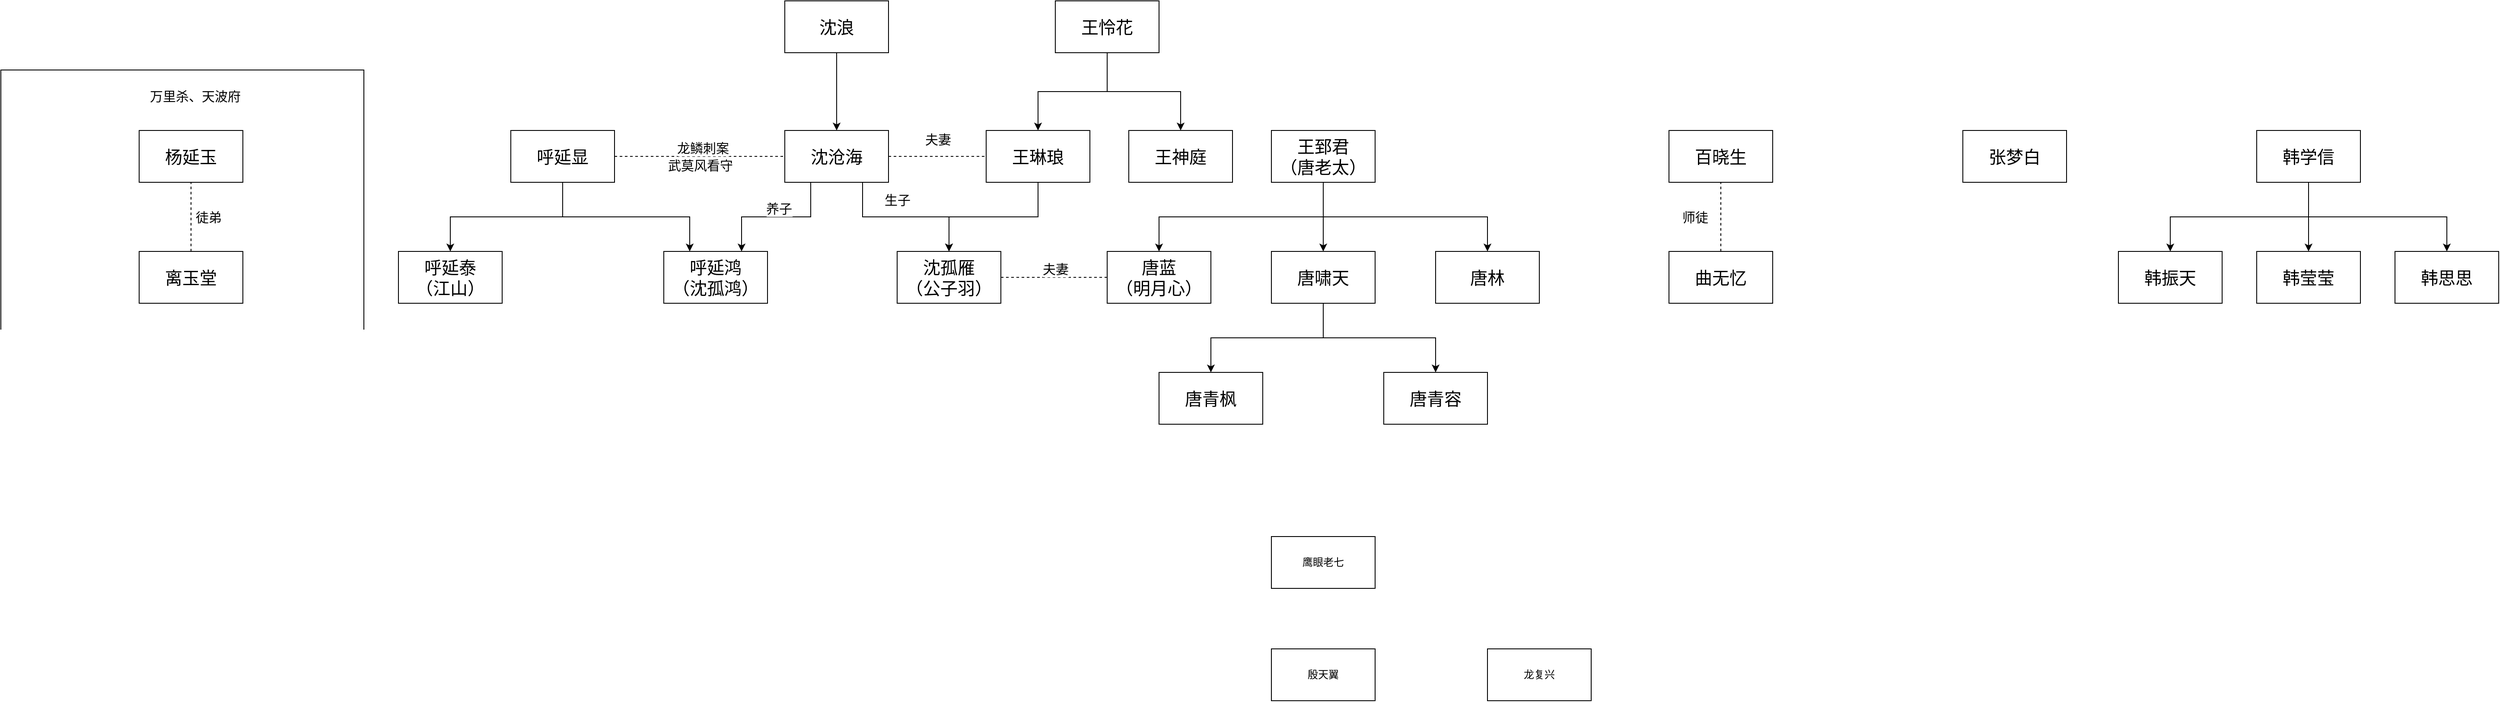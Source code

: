 <mxfile version="12.3.3" type="github" pages="1">
  <diagram id="LLXgX8Lwfhktw0jxNgKq" name="第 1 页">
    <mxGraphModel dx="1822" dy="769" grid="1" gridSize="10" guides="1" tooltips="1" connect="1" arrows="1" fold="1" page="0" pageScale="1" pageWidth="1169" pageHeight="827" math="0" shadow="0">
      <root>
        <mxCell id="0"/>
        <mxCell id="1" parent="0"/>
        <mxCell id="MlfYq8WReEL75zz9TSRM-6" value="" style="rounded=0;whiteSpace=wrap;html=1;" parent="1" vertex="1">
          <mxGeometry x="-220" y="200" width="420" height="320" as="geometry"/>
        </mxCell>
        <mxCell id="bSM1QeH2-7cTWB_Kbm0b-5" value="" style="edgeStyle=orthogonalEdgeStyle;rounded=0;orthogonalLoop=1;jettySize=auto;html=1;" parent="1" source="bSM1QeH2-7cTWB_Kbm0b-1" target="bSM1QeH2-7cTWB_Kbm0b-4" edge="1">
          <mxGeometry relative="1" as="geometry"/>
        </mxCell>
        <mxCell id="bSM1QeH2-7cTWB_Kbm0b-1" value="&lt;font style=&quot;font-size: 20px&quot;&gt;沈浪&lt;/font&gt;" style="rounded=0;whiteSpace=wrap;html=1;" parent="1" vertex="1">
          <mxGeometry x="687" y="120" width="120" height="60" as="geometry"/>
        </mxCell>
        <mxCell id="bSM1QeH2-7cTWB_Kbm0b-11" value="" style="edgeStyle=orthogonalEdgeStyle;rounded=0;orthogonalLoop=1;jettySize=auto;html=1;exitX=0.75;exitY=1;exitDx=0;exitDy=0;" parent="1" source="bSM1QeH2-7cTWB_Kbm0b-4" target="bSM1QeH2-7cTWB_Kbm0b-10" edge="1">
          <mxGeometry relative="1" as="geometry"/>
        </mxCell>
        <mxCell id="bSM1QeH2-7cTWB_Kbm0b-15" value="&lt;font style=&quot;font-size: 15px&quot;&gt;生子&lt;/font&gt;" style="text;html=1;resizable=0;points=[];align=center;verticalAlign=middle;labelBackgroundColor=#ffffff;" parent="bSM1QeH2-7cTWB_Kbm0b-11" vertex="1" connectable="0">
          <mxGeometry x="-0.156" y="-1" relative="1" as="geometry">
            <mxPoint x="4" y="-21" as="offset"/>
          </mxGeometry>
        </mxCell>
        <mxCell id="bSM1QeH2-7cTWB_Kbm0b-14" value="" style="edgeStyle=orthogonalEdgeStyle;rounded=0;orthogonalLoop=1;jettySize=auto;html=1;exitX=0.25;exitY=1;exitDx=0;exitDy=0;entryX=0.75;entryY=0;entryDx=0;entryDy=0;" parent="1" source="bSM1QeH2-7cTWB_Kbm0b-4" target="bSM1QeH2-7cTWB_Kbm0b-13" edge="1">
          <mxGeometry relative="1" as="geometry"/>
        </mxCell>
        <mxCell id="bSM1QeH2-7cTWB_Kbm0b-16" value="&lt;font style=&quot;font-size: 15px&quot;&gt;养子&lt;/font&gt;" style="text;html=1;resizable=0;points=[];align=center;verticalAlign=middle;labelBackgroundColor=#ffffff;" parent="bSM1QeH2-7cTWB_Kbm0b-14" vertex="1" connectable="0">
          <mxGeometry x="-0.579" y="-21" relative="1" as="geometry">
            <mxPoint x="-16" y="-4" as="offset"/>
          </mxGeometry>
        </mxCell>
        <mxCell id="bSM1QeH2-7cTWB_Kbm0b-4" value="&lt;font style=&quot;font-size: 20px&quot;&gt;沈沧海&lt;/font&gt;" style="rounded=0;whiteSpace=wrap;html=1;" parent="1" vertex="1">
          <mxGeometry x="687" y="270" width="120" height="60" as="geometry"/>
        </mxCell>
        <mxCell id="bSM1QeH2-7cTWB_Kbm0b-13" value="&lt;div style=&quot;font-size: 20px&quot;&gt;&lt;font style=&quot;font-size: 20px&quot;&gt;呼延鸿&lt;/font&gt;&lt;/div&gt;&lt;div style=&quot;font-size: 20px&quot;&gt;&lt;font style=&quot;font-size: 20px&quot;&gt;（沈孤鸿）&lt;/font&gt;&lt;/div&gt;" style="rounded=0;whiteSpace=wrap;html=1;" parent="1" vertex="1">
          <mxGeometry x="547" y="410" width="120" height="60" as="geometry"/>
        </mxCell>
        <mxCell id="bSM1QeH2-7cTWB_Kbm0b-10" value="&lt;div&gt;&lt;font style=&quot;font-size: 20px&quot;&gt;沈孤雁&lt;/font&gt;&lt;/div&gt;&lt;div&gt;&lt;font style=&quot;font-size: 20px&quot;&gt;（公子羽）&lt;br&gt;&lt;/font&gt;&lt;/div&gt;" style="rounded=0;whiteSpace=wrap;html=1;" parent="1" vertex="1">
          <mxGeometry x="817" y="410" width="120" height="60" as="geometry"/>
        </mxCell>
        <mxCell id="45eqlcjFi_btQKpBo4QL-4" style="edgeStyle=orthogonalEdgeStyle;rounded=0;orthogonalLoop=1;jettySize=auto;html=1;exitX=0.5;exitY=1;exitDx=0;exitDy=0;entryX=0.5;entryY=0;entryDx=0;entryDy=0;" edge="1" parent="1" source="bSM1QeH2-7cTWB_Kbm0b-7" target="45eqlcjFi_btQKpBo4QL-1">
          <mxGeometry relative="1" as="geometry"/>
        </mxCell>
        <mxCell id="45eqlcjFi_btQKpBo4QL-8" style="edgeStyle=orthogonalEdgeStyle;rounded=0;orthogonalLoop=1;jettySize=auto;html=1;exitX=0.5;exitY=1;exitDx=0;exitDy=0;" edge="1" parent="1" source="bSM1QeH2-7cTWB_Kbm0b-7" target="45eqlcjFi_btQKpBo4QL-7">
          <mxGeometry relative="1" as="geometry"/>
        </mxCell>
        <mxCell id="bSM1QeH2-7cTWB_Kbm0b-7" value="&lt;font style=&quot;font-size: 20px&quot;&gt;王怜花&lt;/font&gt;" style="rounded=0;whiteSpace=wrap;html=1;" parent="1" vertex="1">
          <mxGeometry x="1000" y="120" width="120" height="60" as="geometry"/>
        </mxCell>
        <mxCell id="e-VzyIsWQ0Jc4iS6yCOB-6" style="edgeStyle=orthogonalEdgeStyle;rounded=0;orthogonalLoop=1;jettySize=auto;html=1;exitX=0.5;exitY=1;exitDx=0;exitDy=0;entryX=0.25;entryY=0;entryDx=0;entryDy=0;" parent="1" source="bSM1QeH2-7cTWB_Kbm0b-17" target="bSM1QeH2-7cTWB_Kbm0b-13" edge="1">
          <mxGeometry relative="1" as="geometry"/>
        </mxCell>
        <mxCell id="e-VzyIsWQ0Jc4iS6yCOB-8" style="edgeStyle=orthogonalEdgeStyle;rounded=0;orthogonalLoop=1;jettySize=auto;html=1;exitX=0.5;exitY=1;exitDx=0;exitDy=0;" parent="1" source="bSM1QeH2-7cTWB_Kbm0b-17" target="bSM1QeH2-7cTWB_Kbm0b-21" edge="1">
          <mxGeometry relative="1" as="geometry"/>
        </mxCell>
        <mxCell id="bSM1QeH2-7cTWB_Kbm0b-17" value="&lt;font style=&quot;font-size: 20px&quot;&gt;呼延显&lt;/font&gt;" style="rounded=0;whiteSpace=wrap;html=1;" parent="1" vertex="1">
          <mxGeometry x="370" y="270" width="120" height="60" as="geometry"/>
        </mxCell>
        <mxCell id="bSM1QeH2-7cTWB_Kbm0b-21" value="&lt;div style=&quot;font-size: 20px&quot;&gt;&lt;font style=&quot;font-size: 20px&quot;&gt;呼延泰&lt;/font&gt;&lt;/div&gt;&lt;div style=&quot;font-size: 20px&quot;&gt;&lt;font style=&quot;font-size: 20px&quot;&gt;（江山）&lt;br&gt;&lt;/font&gt;&lt;/div&gt;" style="rounded=0;whiteSpace=wrap;html=1;" parent="1" vertex="1">
          <mxGeometry x="240" y="410" width="120" height="60" as="geometry"/>
        </mxCell>
        <mxCell id="bSM1QeH2-7cTWB_Kbm0b-37" value="&lt;div style=&quot;font-size: 20px&quot;&gt;&lt;font style=&quot;font-size: 20px&quot;&gt;唐蓝&lt;/font&gt;&lt;/div&gt;&lt;div style=&quot;font-size: 20px&quot;&gt;&lt;font style=&quot;font-size: 20px&quot;&gt;（明月心）&lt;/font&gt;&lt;/div&gt;" style="rounded=0;whiteSpace=wrap;html=1;fontSize=15;" parent="1" vertex="1">
          <mxGeometry x="1060" y="410" width="120" height="60" as="geometry"/>
        </mxCell>
        <mxCell id="bSM1QeH2-7cTWB_Kbm0b-38" value="" style="endArrow=none;dashed=1;html=1;fontSize=15;entryX=0;entryY=0.5;entryDx=0;entryDy=0;exitX=1;exitY=0.5;exitDx=0;exitDy=0;" parent="1" source="bSM1QeH2-7cTWB_Kbm0b-10" target="bSM1QeH2-7cTWB_Kbm0b-37" edge="1">
          <mxGeometry width="50" height="50" relative="1" as="geometry">
            <mxPoint x="960" y="410" as="sourcePoint"/>
            <mxPoint x="1010" y="360" as="targetPoint"/>
          </mxGeometry>
        </mxCell>
        <mxCell id="bSM1QeH2-7cTWB_Kbm0b-39" value="夫妻" style="text;html=1;resizable=0;points=[];align=center;verticalAlign=middle;labelBackgroundColor=#ffffff;fontSize=15;" parent="bSM1QeH2-7cTWB_Kbm0b-38" vertex="1" connectable="0">
          <mxGeometry x="0.431" relative="1" as="geometry">
            <mxPoint x="-25" y="-10" as="offset"/>
          </mxGeometry>
        </mxCell>
        <mxCell id="31wNG8KNUrYjCj7yrNU9-1" value="&lt;font style=&quot;font-size: 20px&quot;&gt;唐林&lt;/font&gt;" style="rounded=0;whiteSpace=wrap;html=1;fontSize=15;" parent="1" vertex="1">
          <mxGeometry x="1440" y="410" width="120" height="60" as="geometry"/>
        </mxCell>
        <mxCell id="31wNG8KNUrYjCj7yrNU9-2" value="" style="endArrow=none;dashed=1;html=1;fontSize=15;entryX=0;entryY=0.5;entryDx=0;entryDy=0;exitX=1;exitY=0.5;exitDx=0;exitDy=0;" parent="1" source="bSM1QeH2-7cTWB_Kbm0b-17" target="bSM1QeH2-7cTWB_Kbm0b-4" edge="1">
          <mxGeometry width="50" height="50" relative="1" as="geometry">
            <mxPoint x="490" y="280" as="sourcePoint"/>
            <mxPoint x="540" y="230" as="targetPoint"/>
          </mxGeometry>
        </mxCell>
        <mxCell id="31wNG8KNUrYjCj7yrNU9-3" value="龙鳞刺案" style="text;html=1;resizable=0;points=[];align=center;verticalAlign=middle;labelBackgroundColor=#ffffff;fontSize=15;" parent="31wNG8KNUrYjCj7yrNU9-2" vertex="1" connectable="0">
          <mxGeometry x="-0.288" y="-1" relative="1" as="geometry">
            <mxPoint x="32" y="-11" as="offset"/>
          </mxGeometry>
        </mxCell>
        <mxCell id="MlfYq8WReEL75zz9TSRM-1" value="&lt;font style=&quot;font-size: 15px&quot;&gt;武莫风看守&lt;/font&gt;" style="text;html=1;align=center;verticalAlign=middle;resizable=0;points=[];;labelBackgroundColor=#ffffff;direction=south;" parent="31wNG8KNUrYjCj7yrNU9-2" vertex="1" connectable="0">
          <mxGeometry x="0.431" y="-4" relative="1" as="geometry">
            <mxPoint x="-42.5" y="6" as="offset"/>
          </mxGeometry>
        </mxCell>
        <mxCell id="e-VzyIsWQ0Jc4iS6yCOB-4" style="edgeStyle=orthogonalEdgeStyle;rounded=0;orthogonalLoop=1;jettySize=auto;html=1;exitX=0.5;exitY=1;exitDx=0;exitDy=0;entryX=0.5;entryY=0;entryDx=0;entryDy=0;" parent="1" source="e-VzyIsWQ0Jc4iS6yCOB-1" target="e-VzyIsWQ0Jc4iS6yCOB-2" edge="1">
          <mxGeometry relative="1" as="geometry"/>
        </mxCell>
        <mxCell id="e-VzyIsWQ0Jc4iS6yCOB-5" style="edgeStyle=orthogonalEdgeStyle;rounded=0;orthogonalLoop=1;jettySize=auto;html=1;exitX=0.5;exitY=1;exitDx=0;exitDy=0;entryX=0.5;entryY=0;entryDx=0;entryDy=0;" parent="1" source="e-VzyIsWQ0Jc4iS6yCOB-1" target="e-VzyIsWQ0Jc4iS6yCOB-3" edge="1">
          <mxGeometry relative="1" as="geometry"/>
        </mxCell>
        <mxCell id="e-VzyIsWQ0Jc4iS6yCOB-1" value="&lt;font style=&quot;font-size: 20px&quot;&gt;唐啸天&lt;/font&gt;" style="rounded=0;whiteSpace=wrap;html=1;" parent="1" vertex="1">
          <mxGeometry x="1250" y="410" width="120" height="60" as="geometry"/>
        </mxCell>
        <mxCell id="e-VzyIsWQ0Jc4iS6yCOB-2" value="&lt;font style=&quot;font-size: 20px&quot;&gt;唐青枫&lt;/font&gt;" style="rounded=0;whiteSpace=wrap;html=1;" parent="1" vertex="1">
          <mxGeometry x="1120" y="550" width="120" height="60" as="geometry"/>
        </mxCell>
        <mxCell id="e-VzyIsWQ0Jc4iS6yCOB-3" value="&lt;font style=&quot;font-size: 20px&quot;&gt;唐青容&lt;/font&gt;" style="rounded=0;whiteSpace=wrap;html=1;" parent="1" vertex="1">
          <mxGeometry x="1380" y="550" width="120" height="60" as="geometry"/>
        </mxCell>
        <mxCell id="e-VzyIsWQ0Jc4iS6yCOB-9" value="&lt;font style=&quot;font-size: 20px&quot;&gt;百晓生&lt;/font&gt;" style="rounded=0;whiteSpace=wrap;html=1;" parent="1" vertex="1">
          <mxGeometry x="1710" y="270" width="120" height="60" as="geometry"/>
        </mxCell>
        <mxCell id="e-VzyIsWQ0Jc4iS6yCOB-11" style="edgeStyle=orthogonalEdgeStyle;rounded=0;orthogonalLoop=1;jettySize=auto;html=1;exitX=0.5;exitY=1;exitDx=0;exitDy=0;entryX=0.5;entryY=0;entryDx=0;entryDy=0;" parent="1" source="e-VzyIsWQ0Jc4iS6yCOB-10" target="e-VzyIsWQ0Jc4iS6yCOB-1" edge="1">
          <mxGeometry relative="1" as="geometry"/>
        </mxCell>
        <mxCell id="e-VzyIsWQ0Jc4iS6yCOB-12" style="edgeStyle=orthogonalEdgeStyle;rounded=0;orthogonalLoop=1;jettySize=auto;html=1;exitX=0.5;exitY=1;exitDx=0;exitDy=0;entryX=0.5;entryY=0;entryDx=0;entryDy=0;" parent="1" source="e-VzyIsWQ0Jc4iS6yCOB-10" target="bSM1QeH2-7cTWB_Kbm0b-37" edge="1">
          <mxGeometry relative="1" as="geometry"/>
        </mxCell>
        <mxCell id="e-VzyIsWQ0Jc4iS6yCOB-13" style="edgeStyle=orthogonalEdgeStyle;rounded=0;orthogonalLoop=1;jettySize=auto;html=1;exitX=0.5;exitY=1;exitDx=0;exitDy=0;entryX=0.5;entryY=0;entryDx=0;entryDy=0;" parent="1" source="e-VzyIsWQ0Jc4iS6yCOB-10" target="31wNG8KNUrYjCj7yrNU9-1" edge="1">
          <mxGeometry relative="1" as="geometry"/>
        </mxCell>
        <mxCell id="e-VzyIsWQ0Jc4iS6yCOB-10" value="&lt;div&gt;&lt;font style=&quot;font-size: 20px&quot;&gt;王郅君&lt;/font&gt;&lt;/div&gt;&lt;div&gt;&lt;font style=&quot;font-size: 20px&quot;&gt;（唐老太&lt;/font&gt;&lt;font style=&quot;font-size: 20px&quot;&gt;）&lt;/font&gt;&lt;/div&gt;" style="rounded=0;whiteSpace=wrap;html=1;" parent="1" vertex="1">
          <mxGeometry x="1250" y="270" width="120" height="60" as="geometry"/>
        </mxCell>
        <mxCell id="e-VzyIsWQ0Jc4iS6yCOB-14" value="&lt;font style=&quot;font-size: 20px&quot;&gt;曲无忆&lt;/font&gt;" style="rounded=0;whiteSpace=wrap;html=1;" parent="1" vertex="1">
          <mxGeometry x="1710" y="410" width="120" height="60" as="geometry"/>
        </mxCell>
        <mxCell id="e-VzyIsWQ0Jc4iS6yCOB-16" value="" style="endArrow=none;dashed=1;html=1;entryX=0.5;entryY=1;entryDx=0;entryDy=0;exitX=0.5;exitY=0;exitDx=0;exitDy=0;" parent="1" source="e-VzyIsWQ0Jc4iS6yCOB-14" target="e-VzyIsWQ0Jc4iS6yCOB-9" edge="1">
          <mxGeometry width="50" height="50" relative="1" as="geometry">
            <mxPoint x="1840" y="400" as="sourcePoint"/>
            <mxPoint x="1890" y="350" as="targetPoint"/>
          </mxGeometry>
        </mxCell>
        <mxCell id="e-VzyIsWQ0Jc4iS6yCOB-17" value="&lt;font style=&quot;font-size: 15px&quot;&gt;师徒&lt;/font&gt;" style="text;html=1;align=center;verticalAlign=middle;resizable=0;points=[];;labelBackgroundColor=#ffffff;" parent="e-VzyIsWQ0Jc4iS6yCOB-16" vertex="1" connectable="0">
          <mxGeometry x="0.3" relative="1" as="geometry">
            <mxPoint x="-30" y="12" as="offset"/>
          </mxGeometry>
        </mxCell>
        <mxCell id="MlfYq8WReEL75zz9TSRM-2" value="&lt;font style=&quot;font-size: 20px&quot;&gt;杨延玉&lt;/font&gt;" style="rounded=0;whiteSpace=wrap;html=1;" parent="1" vertex="1">
          <mxGeometry x="-60" y="270" width="120" height="60" as="geometry"/>
        </mxCell>
        <mxCell id="MlfYq8WReEL75zz9TSRM-3" value="&lt;font style=&quot;font-size: 20px&quot;&gt;离玉堂&lt;/font&gt;" style="rounded=0;whiteSpace=wrap;html=1;" parent="1" vertex="1">
          <mxGeometry x="-60" y="410" width="120" height="60" as="geometry"/>
        </mxCell>
        <mxCell id="MlfYq8WReEL75zz9TSRM-4" value="" style="endArrow=none;dashed=1;html=1;entryX=0.5;entryY=1;entryDx=0;entryDy=0;exitX=0.5;exitY=0;exitDx=0;exitDy=0;" parent="1" source="MlfYq8WReEL75zz9TSRM-3" target="MlfYq8WReEL75zz9TSRM-2" edge="1">
          <mxGeometry width="50" height="50" relative="1" as="geometry">
            <mxPoint x="-140" y="410" as="sourcePoint"/>
            <mxPoint x="-90" y="360" as="targetPoint"/>
          </mxGeometry>
        </mxCell>
        <mxCell id="MlfYq8WReEL75zz9TSRM-5" value="&lt;font style=&quot;font-size: 15px&quot;&gt;徒弟&lt;/font&gt;" style="text;html=1;align=center;verticalAlign=middle;resizable=0;points=[];;labelBackgroundColor=#ffffff;" parent="MlfYq8WReEL75zz9TSRM-4" vertex="1" connectable="0">
          <mxGeometry x="-0.375" y="-2" relative="1" as="geometry">
            <mxPoint x="18" y="-15" as="offset"/>
          </mxGeometry>
        </mxCell>
        <mxCell id="MlfYq8WReEL75zz9TSRM-7" value="&lt;font style=&quot;font-size: 15px&quot;&gt;万里杀、天波府&lt;/font&gt;" style="text;html=1;strokeColor=none;fillColor=none;align=center;verticalAlign=middle;whiteSpace=wrap;rounded=0;" parent="1" vertex="1">
          <mxGeometry x="-120" y="220" width="250" height="20" as="geometry"/>
        </mxCell>
        <mxCell id="AWKVO5OOn6Dv6wkFxn1M-1" value="鹰眼老七" style="rounded=0;whiteSpace=wrap;html=1;" parent="1" vertex="1">
          <mxGeometry x="1250" y="740" width="120" height="60" as="geometry"/>
        </mxCell>
        <mxCell id="AWKVO5OOn6Dv6wkFxn1M-2" value="&lt;div&gt;殷天翼&lt;/div&gt;" style="rounded=0;whiteSpace=wrap;html=1;" parent="1" vertex="1">
          <mxGeometry x="1250" y="870" width="120" height="60" as="geometry"/>
        </mxCell>
        <mxCell id="AWKVO5OOn6Dv6wkFxn1M-3" value="&lt;font style=&quot;font-size: 20px&quot;&gt;张梦白&lt;/font&gt;" style="rounded=0;whiteSpace=wrap;html=1;" parent="1" vertex="1">
          <mxGeometry x="2050" y="270" width="120" height="60" as="geometry"/>
        </mxCell>
        <mxCell id="AWKVO5OOn6Dv6wkFxn1M-4" value="龙复兴" style="rounded=0;whiteSpace=wrap;html=1;" parent="1" vertex="1">
          <mxGeometry x="1500" y="870" width="120" height="60" as="geometry"/>
        </mxCell>
        <mxCell id="45eqlcjFi_btQKpBo4QL-2" style="edgeStyle=orthogonalEdgeStyle;rounded=0;orthogonalLoop=1;jettySize=auto;html=1;exitX=0.5;exitY=1;exitDx=0;exitDy=0;entryX=0.5;entryY=0;entryDx=0;entryDy=0;" edge="1" parent="1" source="45eqlcjFi_btQKpBo4QL-1" target="bSM1QeH2-7cTWB_Kbm0b-10">
          <mxGeometry relative="1" as="geometry"/>
        </mxCell>
        <mxCell id="45eqlcjFi_btQKpBo4QL-1" value="&lt;font style=&quot;font-size: 20px&quot;&gt;王琳琅&lt;/font&gt;" style="rounded=0;whiteSpace=wrap;html=1;" vertex="1" parent="1">
          <mxGeometry x="920" y="270" width="120" height="60" as="geometry"/>
        </mxCell>
        <mxCell id="45eqlcjFi_btQKpBo4QL-5" value="" style="endArrow=none;dashed=1;html=1;entryX=0;entryY=0.5;entryDx=0;entryDy=0;exitX=1;exitY=0.5;exitDx=0;exitDy=0;" edge="1" parent="1" source="bSM1QeH2-7cTWB_Kbm0b-4" target="45eqlcjFi_btQKpBo4QL-1">
          <mxGeometry width="50" height="50" relative="1" as="geometry">
            <mxPoint x="850" y="270" as="sourcePoint"/>
            <mxPoint x="900" y="220" as="targetPoint"/>
          </mxGeometry>
        </mxCell>
        <mxCell id="45eqlcjFi_btQKpBo4QL-6" value="&lt;font style=&quot;font-size: 15px&quot;&gt;夫妻&lt;/font&gt;" style="text;html=1;align=center;verticalAlign=middle;resizable=0;points=[];;labelBackgroundColor=#ffffff;" vertex="1" connectable="0" parent="45eqlcjFi_btQKpBo4QL-5">
          <mxGeometry x="0.327" y="-1" relative="1" as="geometry">
            <mxPoint x="-18.5" y="-21" as="offset"/>
          </mxGeometry>
        </mxCell>
        <mxCell id="45eqlcjFi_btQKpBo4QL-7" value="&lt;font style=&quot;font-size: 20px&quot;&gt;王神庭&lt;/font&gt;" style="rounded=0;whiteSpace=wrap;html=1;" vertex="1" parent="1">
          <mxGeometry x="1085" y="270" width="120" height="60" as="geometry"/>
        </mxCell>
        <mxCell id="45eqlcjFi_btQKpBo4QL-13" style="edgeStyle=orthogonalEdgeStyle;rounded=0;orthogonalLoop=1;jettySize=auto;html=1;exitX=0.5;exitY=1;exitDx=0;exitDy=0;entryX=0.5;entryY=0;entryDx=0;entryDy=0;" edge="1" parent="1" source="45eqlcjFi_btQKpBo4QL-9" target="45eqlcjFi_btQKpBo4QL-10">
          <mxGeometry relative="1" as="geometry"/>
        </mxCell>
        <mxCell id="45eqlcjFi_btQKpBo4QL-14" style="edgeStyle=orthogonalEdgeStyle;rounded=0;orthogonalLoop=1;jettySize=auto;html=1;exitX=0.5;exitY=1;exitDx=0;exitDy=0;entryX=0.5;entryY=0;entryDx=0;entryDy=0;" edge="1" parent="1" source="45eqlcjFi_btQKpBo4QL-9" target="45eqlcjFi_btQKpBo4QL-11">
          <mxGeometry relative="1" as="geometry"/>
        </mxCell>
        <mxCell id="45eqlcjFi_btQKpBo4QL-15" style="edgeStyle=orthogonalEdgeStyle;rounded=0;orthogonalLoop=1;jettySize=auto;html=1;exitX=0.5;exitY=1;exitDx=0;exitDy=0;entryX=0.5;entryY=0;entryDx=0;entryDy=0;" edge="1" parent="1" source="45eqlcjFi_btQKpBo4QL-9" target="45eqlcjFi_btQKpBo4QL-12">
          <mxGeometry relative="1" as="geometry"/>
        </mxCell>
        <mxCell id="45eqlcjFi_btQKpBo4QL-9" value="&lt;font style=&quot;font-size: 20px&quot;&gt;韩学信&lt;/font&gt;" style="rounded=0;whiteSpace=wrap;html=1;" vertex="1" parent="1">
          <mxGeometry x="2390" y="270" width="120" height="60" as="geometry"/>
        </mxCell>
        <mxCell id="45eqlcjFi_btQKpBo4QL-10" value="&lt;font style=&quot;font-size: 20px&quot;&gt;韩莹莹&lt;/font&gt;" style="rounded=0;whiteSpace=wrap;html=1;" vertex="1" parent="1">
          <mxGeometry x="2390" y="410" width="120" height="60" as="geometry"/>
        </mxCell>
        <mxCell id="45eqlcjFi_btQKpBo4QL-11" value="&lt;font style=&quot;font-size: 20px&quot;&gt;韩振天&lt;/font&gt;" style="rounded=0;whiteSpace=wrap;html=1;" vertex="1" parent="1">
          <mxGeometry x="2230" y="410" width="120" height="60" as="geometry"/>
        </mxCell>
        <mxCell id="45eqlcjFi_btQKpBo4QL-12" value="&lt;font style=&quot;font-size: 20px&quot;&gt;韩思思&lt;/font&gt;" style="rounded=0;whiteSpace=wrap;html=1;" vertex="1" parent="1">
          <mxGeometry x="2550" y="410" width="120" height="60" as="geometry"/>
        </mxCell>
      </root>
    </mxGraphModel>
  </diagram>
</mxfile>
